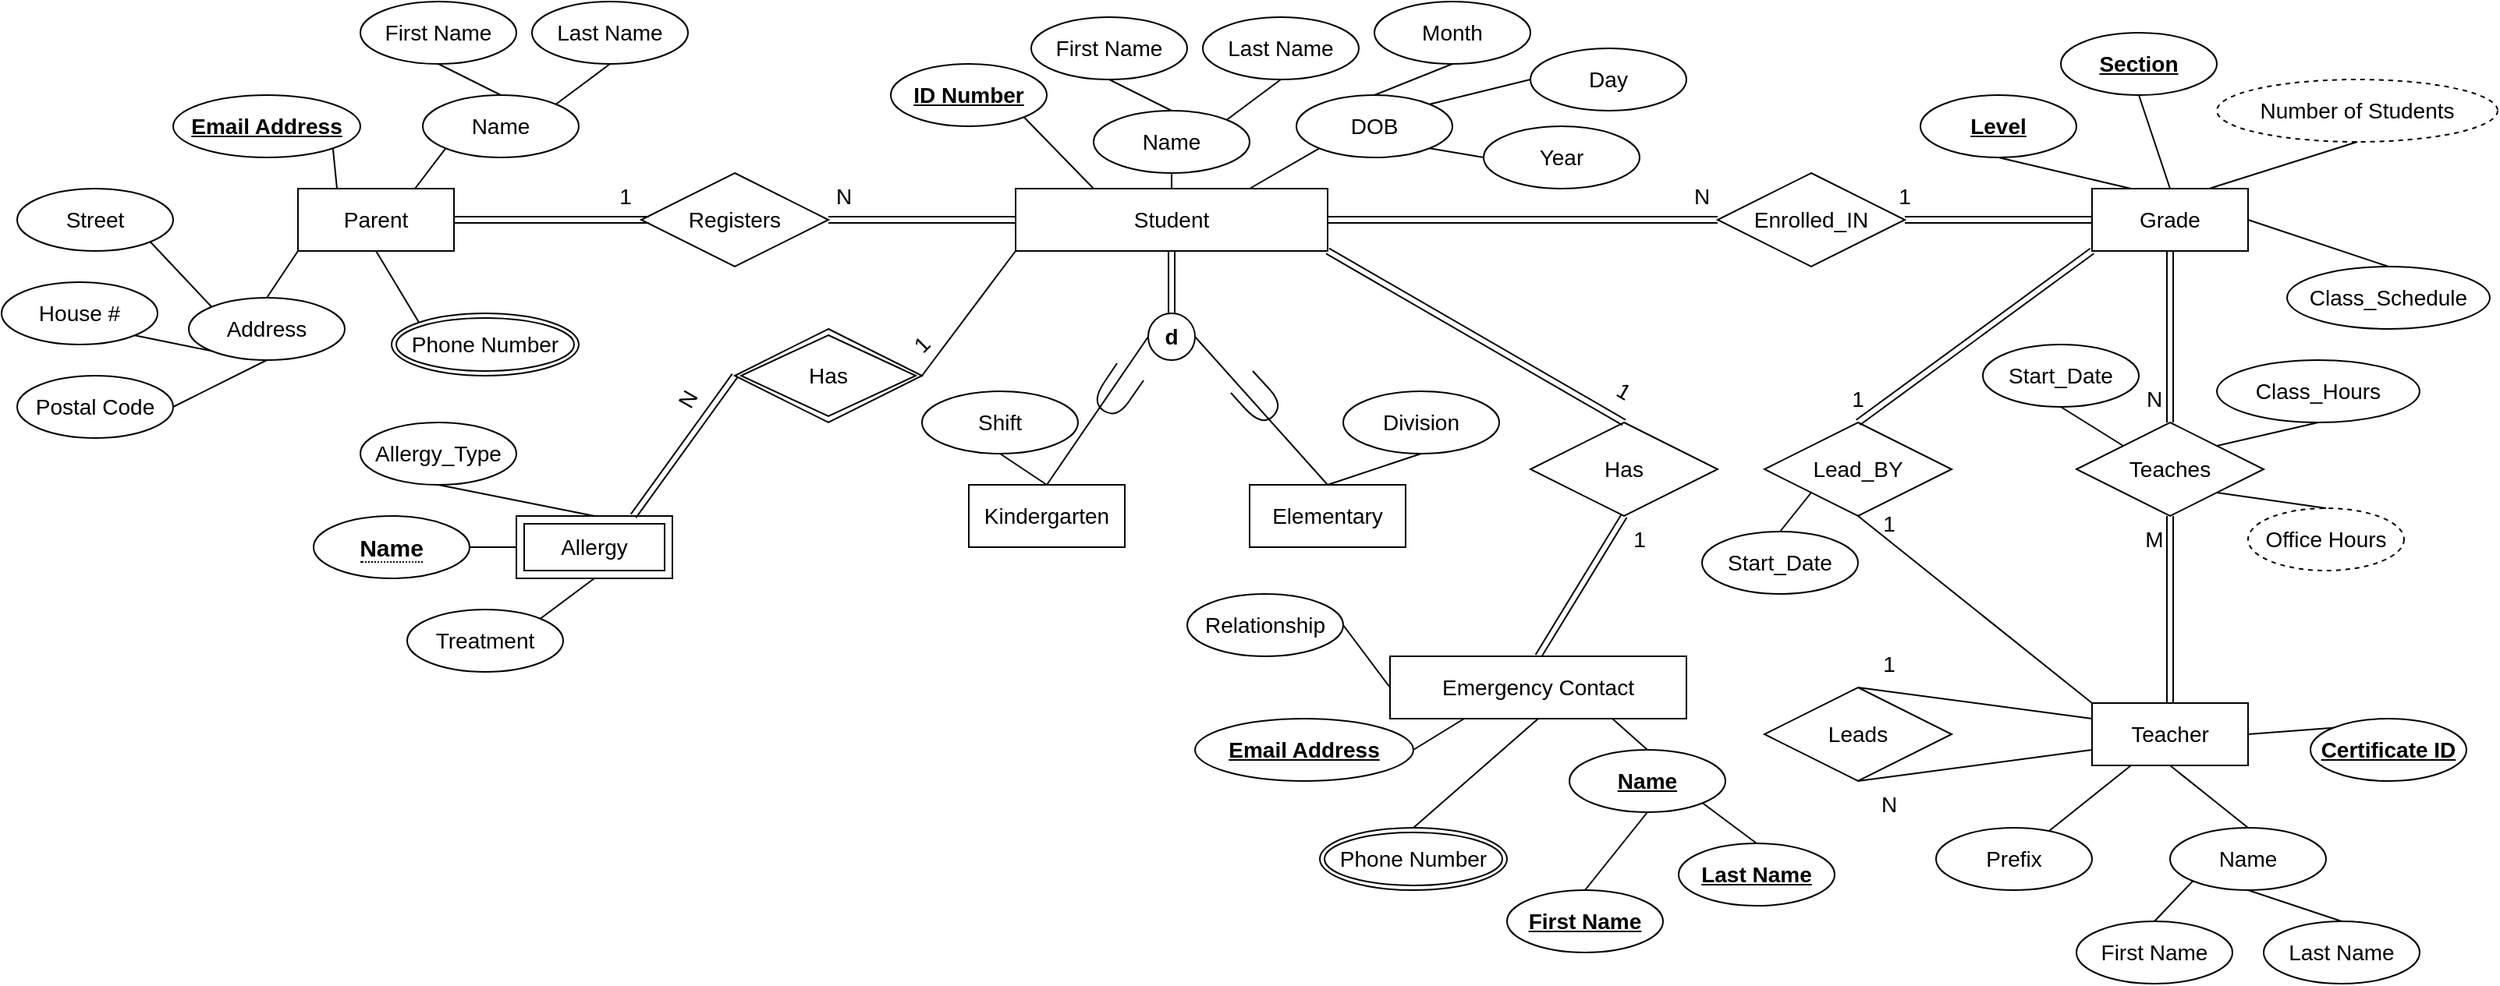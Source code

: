 <mxfile version="20.3.7" type="github">
  <diagram id="R2lEEEUBdFMjLlhIrx00" name="Entities">
    <mxGraphModel dx="2163" dy="798" grid="1" gridSize="10" guides="1" tooltips="1" connect="1" arrows="1" fold="1" page="1" pageScale="1" pageWidth="850" pageHeight="1100" math="0" shadow="0" extFonts="Permanent Marker^https://fonts.googleapis.com/css?family=Permanent+Marker">
      <root>
        <mxCell id="0" />
        <mxCell id="1" parent="0" />
        <mxCell id="j6ZGLxwOGD2uzRcKHzLd-1" value="&lt;font style=&quot;font-size: 14px;&quot;&gt;Student&lt;/font&gt;" style="whiteSpace=wrap;html=1;align=center;" vertex="1" parent="1">
          <mxGeometry x="210" y="190" width="200" height="40" as="geometry" />
        </mxCell>
        <mxCell id="j6ZGLxwOGD2uzRcKHzLd-2" value="&lt;u&gt;&lt;b&gt;ID Number&lt;/b&gt;&lt;/u&gt;" style="ellipse;whiteSpace=wrap;html=1;align=center;fontSize=14;" vertex="1" parent="1">
          <mxGeometry x="130" y="110" width="100" height="40" as="geometry" />
        </mxCell>
        <mxCell id="j6ZGLxwOGD2uzRcKHzLd-4" value="" style="endArrow=none;html=1;rounded=0;fontSize=14;entryX=1;entryY=1;entryDx=0;entryDy=0;exitX=0.25;exitY=0;exitDx=0;exitDy=0;" edge="1" parent="1" source="j6ZGLxwOGD2uzRcKHzLd-1" target="j6ZGLxwOGD2uzRcKHzLd-2">
          <mxGeometry relative="1" as="geometry">
            <mxPoint x="380" y="280" as="sourcePoint" />
            <mxPoint x="340" y="140" as="targetPoint" />
          </mxGeometry>
        </mxCell>
        <mxCell id="j6ZGLxwOGD2uzRcKHzLd-6" value="Name" style="ellipse;whiteSpace=wrap;html=1;align=center;fontSize=14;" vertex="1" parent="1">
          <mxGeometry x="260" y="140" width="100" height="40" as="geometry" />
        </mxCell>
        <mxCell id="j6ZGLxwOGD2uzRcKHzLd-7" value="" style="endArrow=none;html=1;rounded=0;fontSize=14;exitX=0.5;exitY=0;exitDx=0;exitDy=0;entryX=0.5;entryY=1;entryDx=0;entryDy=0;" edge="1" parent="1" source="j6ZGLxwOGD2uzRcKHzLd-1" target="j6ZGLxwOGD2uzRcKHzLd-6">
          <mxGeometry relative="1" as="geometry">
            <mxPoint x="380" y="280" as="sourcePoint" />
            <mxPoint x="540" y="280" as="targetPoint" />
          </mxGeometry>
        </mxCell>
        <mxCell id="j6ZGLxwOGD2uzRcKHzLd-8" value="Last Name" style="ellipse;whiteSpace=wrap;html=1;align=center;fontSize=14;" vertex="1" parent="1">
          <mxGeometry x="330" y="80" width="100" height="40" as="geometry" />
        </mxCell>
        <mxCell id="j6ZGLxwOGD2uzRcKHzLd-9" value="First Name" style="ellipse;whiteSpace=wrap;html=1;align=center;fontSize=14;" vertex="1" parent="1">
          <mxGeometry x="220" y="80" width="100" height="40" as="geometry" />
        </mxCell>
        <mxCell id="j6ZGLxwOGD2uzRcKHzLd-10" value="" style="endArrow=none;html=1;rounded=0;fontSize=14;exitX=0.5;exitY=1;exitDx=0;exitDy=0;entryX=0.5;entryY=0;entryDx=0;entryDy=0;" edge="1" parent="1" source="j6ZGLxwOGD2uzRcKHzLd-9" target="j6ZGLxwOGD2uzRcKHzLd-6">
          <mxGeometry relative="1" as="geometry">
            <mxPoint x="380" y="280" as="sourcePoint" />
            <mxPoint x="540" y="280" as="targetPoint" />
          </mxGeometry>
        </mxCell>
        <mxCell id="j6ZGLxwOGD2uzRcKHzLd-11" value="" style="endArrow=none;html=1;rounded=0;fontSize=14;exitX=1;exitY=0;exitDx=0;exitDy=0;entryX=0.5;entryY=1;entryDx=0;entryDy=0;" edge="1" parent="1" source="j6ZGLxwOGD2uzRcKHzLd-6" target="j6ZGLxwOGD2uzRcKHzLd-8">
          <mxGeometry width="50" height="50" relative="1" as="geometry">
            <mxPoint x="430" y="300" as="sourcePoint" />
            <mxPoint x="480" y="250" as="targetPoint" />
          </mxGeometry>
        </mxCell>
        <mxCell id="j6ZGLxwOGD2uzRcKHzLd-12" value="DOB" style="ellipse;whiteSpace=wrap;html=1;align=center;fontSize=14;" vertex="1" parent="1">
          <mxGeometry x="390" y="130" width="100" height="40" as="geometry" />
        </mxCell>
        <mxCell id="j6ZGLxwOGD2uzRcKHzLd-13" value="" style="endArrow=none;html=1;rounded=0;fontSize=14;entryX=0;entryY=1;entryDx=0;entryDy=0;exitX=0.75;exitY=0;exitDx=0;exitDy=0;" edge="1" parent="1" source="j6ZGLxwOGD2uzRcKHzLd-1" target="j6ZGLxwOGD2uzRcKHzLd-12">
          <mxGeometry width="50" height="50" relative="1" as="geometry">
            <mxPoint x="430" y="300" as="sourcePoint" />
            <mxPoint x="480" y="250" as="targetPoint" />
          </mxGeometry>
        </mxCell>
        <mxCell id="j6ZGLxwOGD2uzRcKHzLd-14" value="Day" style="ellipse;whiteSpace=wrap;html=1;align=center;fontSize=14;" vertex="1" parent="1">
          <mxGeometry x="540" y="100" width="100" height="40" as="geometry" />
        </mxCell>
        <mxCell id="j6ZGLxwOGD2uzRcKHzLd-15" value="Year" style="ellipse;whiteSpace=wrap;html=1;align=center;fontSize=14;" vertex="1" parent="1">
          <mxGeometry x="510" y="150" width="100" height="40" as="geometry" />
        </mxCell>
        <mxCell id="j6ZGLxwOGD2uzRcKHzLd-16" value="Month" style="ellipse;whiteSpace=wrap;html=1;align=center;fontSize=14;" vertex="1" parent="1">
          <mxGeometry x="440" y="70" width="100" height="40" as="geometry" />
        </mxCell>
        <mxCell id="j6ZGLxwOGD2uzRcKHzLd-17" value="" style="endArrow=none;html=1;rounded=0;fontSize=14;entryX=0.5;entryY=0;entryDx=0;entryDy=0;exitX=0.5;exitY=1;exitDx=0;exitDy=0;" edge="1" parent="1" source="j6ZGLxwOGD2uzRcKHzLd-16" target="j6ZGLxwOGD2uzRcKHzLd-12">
          <mxGeometry width="50" height="50" relative="1" as="geometry">
            <mxPoint x="430" y="300" as="sourcePoint" />
            <mxPoint x="480" y="250" as="targetPoint" />
          </mxGeometry>
        </mxCell>
        <mxCell id="j6ZGLxwOGD2uzRcKHzLd-18" value="" style="endArrow=none;html=1;rounded=0;fontSize=14;entryX=1;entryY=0;entryDx=0;entryDy=0;exitX=0;exitY=0.5;exitDx=0;exitDy=0;" edge="1" parent="1" source="j6ZGLxwOGD2uzRcKHzLd-14" target="j6ZGLxwOGD2uzRcKHzLd-12">
          <mxGeometry width="50" height="50" relative="1" as="geometry">
            <mxPoint x="430" y="300" as="sourcePoint" />
            <mxPoint x="480" y="250" as="targetPoint" />
          </mxGeometry>
        </mxCell>
        <mxCell id="j6ZGLxwOGD2uzRcKHzLd-19" value="" style="endArrow=none;html=1;rounded=0;fontSize=14;entryX=1;entryY=1;entryDx=0;entryDy=0;exitX=0;exitY=0.5;exitDx=0;exitDy=0;" edge="1" parent="1" source="j6ZGLxwOGD2uzRcKHzLd-15" target="j6ZGLxwOGD2uzRcKHzLd-12">
          <mxGeometry width="50" height="50" relative="1" as="geometry">
            <mxPoint x="430" y="300" as="sourcePoint" />
            <mxPoint x="480" y="250" as="targetPoint" />
          </mxGeometry>
        </mxCell>
        <mxCell id="j6ZGLxwOGD2uzRcKHzLd-20" value="&lt;span data-reactroot=&quot;&quot; class=&quot;notion-enable-hover&quot; data-token-index=&quot;0&quot; style=&quot;&quot;&gt;Kindergarten&lt;/span&gt;" style="whiteSpace=wrap;html=1;align=center;fontSize=14;" vertex="1" parent="1">
          <mxGeometry x="180" y="380" width="100" height="40" as="geometry" />
        </mxCell>
        <mxCell id="j6ZGLxwOGD2uzRcKHzLd-21" value="&lt;span data-reactroot=&quot;&quot; class=&quot;notion-enable-hover&quot; data-token-index=&quot;0&quot; style=&quot;&quot;&gt;Elementary&lt;/span&gt;" style="whiteSpace=wrap;html=1;align=center;fontSize=14;" vertex="1" parent="1">
          <mxGeometry x="360" y="380" width="100" height="40" as="geometry" />
        </mxCell>
        <mxCell id="j6ZGLxwOGD2uzRcKHzLd-22" value="&lt;b&gt;d&lt;/b&gt;" style="ellipse;whiteSpace=wrap;html=1;aspect=fixed;fontSize=14;" vertex="1" parent="1">
          <mxGeometry x="295" y="270" width="30" height="30" as="geometry" />
        </mxCell>
        <mxCell id="j6ZGLxwOGD2uzRcKHzLd-23" value="" style="shape=link;html=1;rounded=0;fontSize=14;entryX=0.5;entryY=1;entryDx=0;entryDy=0;exitX=0.5;exitY=0;exitDx=0;exitDy=0;" edge="1" parent="1" source="j6ZGLxwOGD2uzRcKHzLd-22" target="j6ZGLxwOGD2uzRcKHzLd-1">
          <mxGeometry width="100" relative="1" as="geometry">
            <mxPoint x="330" y="280" as="sourcePoint" />
            <mxPoint x="430" y="280" as="targetPoint" />
          </mxGeometry>
        </mxCell>
        <mxCell id="j6ZGLxwOGD2uzRcKHzLd-24" value="" style="endArrow=none;html=1;rounded=0;fontSize=14;entryX=0;entryY=0.5;entryDx=0;entryDy=0;exitX=0.5;exitY=0;exitDx=0;exitDy=0;" edge="1" parent="1" source="j6ZGLxwOGD2uzRcKHzLd-20" target="j6ZGLxwOGD2uzRcKHzLd-22">
          <mxGeometry width="50" height="50" relative="1" as="geometry">
            <mxPoint x="360" y="300" as="sourcePoint" />
            <mxPoint x="410" y="250" as="targetPoint" />
          </mxGeometry>
        </mxCell>
        <mxCell id="j6ZGLxwOGD2uzRcKHzLd-25" value="" style="endArrow=none;html=1;rounded=0;fontSize=14;entryX=1;entryY=0.5;entryDx=0;entryDy=0;exitX=0.5;exitY=0;exitDx=0;exitDy=0;" edge="1" parent="1" source="j6ZGLxwOGD2uzRcKHzLd-21" target="j6ZGLxwOGD2uzRcKHzLd-22">
          <mxGeometry width="50" height="50" relative="1" as="geometry">
            <mxPoint x="170" y="340" as="sourcePoint" />
            <mxPoint x="305" y="295" as="targetPoint" />
          </mxGeometry>
        </mxCell>
        <mxCell id="j6ZGLxwOGD2uzRcKHzLd-26" value="Shift" style="ellipse;whiteSpace=wrap;html=1;align=center;fontSize=14;" vertex="1" parent="1">
          <mxGeometry x="150" y="320" width="100" height="40" as="geometry" />
        </mxCell>
        <mxCell id="j6ZGLxwOGD2uzRcKHzLd-27" value="Division" style="ellipse;whiteSpace=wrap;html=1;align=center;fontSize=14;" vertex="1" parent="1">
          <mxGeometry x="420" y="320" width="100" height="40" as="geometry" />
        </mxCell>
        <mxCell id="j6ZGLxwOGD2uzRcKHzLd-28" value="" style="endArrow=none;html=1;rounded=0;fontSize=14;entryX=0.5;entryY=1;entryDx=0;entryDy=0;exitX=0.5;exitY=0;exitDx=0;exitDy=0;" edge="1" parent="1" source="j6ZGLxwOGD2uzRcKHzLd-20" target="j6ZGLxwOGD2uzRcKHzLd-26">
          <mxGeometry width="50" height="50" relative="1" as="geometry">
            <mxPoint x="430" y="350" as="sourcePoint" />
            <mxPoint x="480" y="300" as="targetPoint" />
          </mxGeometry>
        </mxCell>
        <mxCell id="j6ZGLxwOGD2uzRcKHzLd-29" value="" style="endArrow=none;html=1;rounded=0;fontSize=14;entryX=0.5;entryY=1;entryDx=0;entryDy=0;exitX=0.5;exitY=0;exitDx=0;exitDy=0;" edge="1" parent="1" source="j6ZGLxwOGD2uzRcKHzLd-21" target="j6ZGLxwOGD2uzRcKHzLd-27">
          <mxGeometry width="50" height="50" relative="1" as="geometry">
            <mxPoint x="310" y="350" as="sourcePoint" />
            <mxPoint x="360" y="300" as="targetPoint" />
          </mxGeometry>
        </mxCell>
        <mxCell id="j6ZGLxwOGD2uzRcKHzLd-33" value="&lt;meta charset=&quot;utf-8&quot;&gt;&lt;span style=&quot;color: rgb(0, 0, 0); font-family: Helvetica; font-size: 14px; font-style: normal; font-variant-ligatures: normal; font-variant-caps: normal; font-weight: 400; letter-spacing: normal; orphans: 2; text-align: center; text-indent: 0px; text-transform: none; widows: 2; word-spacing: 0px; -webkit-text-stroke-width: 0px; background-color: rgb(248, 249, 250); text-decoration-thickness: initial; text-decoration-style: initial; text-decoration-color: initial; float: none; display: inline !important;&quot;&gt;N&lt;/span&gt;" style="text;html=1;strokeColor=none;fillColor=none;align=center;verticalAlign=middle;whiteSpace=wrap;rounded=0;fontSize=14;" vertex="1" parent="1">
          <mxGeometry x="70" y="180" width="60" height="30" as="geometry" />
        </mxCell>
        <mxCell id="j6ZGLxwOGD2uzRcKHzLd-36" value="Registers" style="shape=rhombus;perimeter=rhombusPerimeter;whiteSpace=wrap;html=1;align=center;fontSize=14;" vertex="1" parent="1">
          <mxGeometry x="-30" y="180" width="120" height="60" as="geometry" />
        </mxCell>
        <mxCell id="j6ZGLxwOGD2uzRcKHzLd-37" value="Parent" style="whiteSpace=wrap;html=1;align=center;fontSize=14;" vertex="1" parent="1">
          <mxGeometry x="-250" y="190" width="100" height="40" as="geometry" />
        </mxCell>
        <mxCell id="j6ZGLxwOGD2uzRcKHzLd-39" value="1" style="text;html=1;strokeColor=none;fillColor=none;align=center;verticalAlign=middle;whiteSpace=wrap;rounded=0;fontSize=14;" vertex="1" parent="1">
          <mxGeometry x="-70" y="180" width="60" height="30" as="geometry" />
        </mxCell>
        <mxCell id="j6ZGLxwOGD2uzRcKHzLd-41" value="Name" style="ellipse;whiteSpace=wrap;html=1;align=center;fontSize=14;" vertex="1" parent="1">
          <mxGeometry x="-170" y="130" width="100" height="40" as="geometry" />
        </mxCell>
        <mxCell id="j6ZGLxwOGD2uzRcKHzLd-42" value="Last Name" style="ellipse;whiteSpace=wrap;html=1;align=center;fontSize=14;" vertex="1" parent="1">
          <mxGeometry x="-100" y="70" width="100" height="40" as="geometry" />
        </mxCell>
        <mxCell id="j6ZGLxwOGD2uzRcKHzLd-43" value="First Name" style="ellipse;whiteSpace=wrap;html=1;align=center;fontSize=14;" vertex="1" parent="1">
          <mxGeometry x="-210" y="70" width="100" height="40" as="geometry" />
        </mxCell>
        <mxCell id="j6ZGLxwOGD2uzRcKHzLd-44" value="" style="endArrow=none;html=1;rounded=0;fontSize=14;exitX=0.5;exitY=1;exitDx=0;exitDy=0;entryX=0.5;entryY=0;entryDx=0;entryDy=0;" edge="1" parent="1" source="j6ZGLxwOGD2uzRcKHzLd-43" target="j6ZGLxwOGD2uzRcKHzLd-41">
          <mxGeometry relative="1" as="geometry">
            <mxPoint x="-50" y="270" as="sourcePoint" />
            <mxPoint x="110" y="270" as="targetPoint" />
          </mxGeometry>
        </mxCell>
        <mxCell id="j6ZGLxwOGD2uzRcKHzLd-45" value="" style="endArrow=none;html=1;rounded=0;fontSize=14;exitX=1;exitY=0;exitDx=0;exitDy=0;entryX=0.5;entryY=1;entryDx=0;entryDy=0;" edge="1" parent="1" source="j6ZGLxwOGD2uzRcKHzLd-41" target="j6ZGLxwOGD2uzRcKHzLd-42">
          <mxGeometry width="50" height="50" relative="1" as="geometry">
            <mxPoint y="290" as="sourcePoint" />
            <mxPoint x="50" y="240" as="targetPoint" />
          </mxGeometry>
        </mxCell>
        <mxCell id="j6ZGLxwOGD2uzRcKHzLd-46" value="" style="endArrow=none;html=1;rounded=0;fontSize=14;entryX=0;entryY=1;entryDx=0;entryDy=0;exitX=0.75;exitY=0;exitDx=0;exitDy=0;" edge="1" parent="1" source="j6ZGLxwOGD2uzRcKHzLd-37" target="j6ZGLxwOGD2uzRcKHzLd-41">
          <mxGeometry relative="1" as="geometry">
            <mxPoint x="-210" y="200" as="sourcePoint" />
            <mxPoint x="-50" y="200" as="targetPoint" />
          </mxGeometry>
        </mxCell>
        <mxCell id="j6ZGLxwOGD2uzRcKHzLd-47" value="&lt;b&gt;Email Address&lt;/b&gt;" style="ellipse;whiteSpace=wrap;html=1;align=center;fontStyle=4;fontSize=14;" vertex="1" parent="1">
          <mxGeometry x="-330" y="130" width="120" height="40" as="geometry" />
        </mxCell>
        <mxCell id="j6ZGLxwOGD2uzRcKHzLd-48" value="" style="endArrow=none;html=1;rounded=0;fontSize=14;exitX=1;exitY=1;exitDx=0;exitDy=0;entryX=0.25;entryY=0;entryDx=0;entryDy=0;" edge="1" parent="1" source="j6ZGLxwOGD2uzRcKHzLd-47" target="j6ZGLxwOGD2uzRcKHzLd-37">
          <mxGeometry relative="1" as="geometry">
            <mxPoint x="-210" y="200" as="sourcePoint" />
            <mxPoint x="-50" y="200" as="targetPoint" />
          </mxGeometry>
        </mxCell>
        <mxCell id="j6ZGLxwOGD2uzRcKHzLd-54" value="Address" style="ellipse;whiteSpace=wrap;html=1;align=center;fontSize=14;" vertex="1" parent="1">
          <mxGeometry x="-320" y="260" width="100" height="40" as="geometry" />
        </mxCell>
        <mxCell id="j6ZGLxwOGD2uzRcKHzLd-56" value="" style="endArrow=none;html=1;rounded=0;fontSize=14;entryX=0;entryY=1;entryDx=0;entryDy=0;exitX=0.5;exitY=0;exitDx=0;exitDy=0;" edge="1" parent="1" source="j6ZGLxwOGD2uzRcKHzLd-54" target="j6ZGLxwOGD2uzRcKHzLd-37">
          <mxGeometry relative="1" as="geometry">
            <mxPoint x="-210" y="200" as="sourcePoint" />
            <mxPoint x="-50" y="200" as="targetPoint" />
          </mxGeometry>
        </mxCell>
        <mxCell id="j6ZGLxwOGD2uzRcKHzLd-58" value="Postal Code" style="ellipse;whiteSpace=wrap;html=1;align=center;fontSize=14;" vertex="1" parent="1">
          <mxGeometry x="-430" y="310" width="100" height="40" as="geometry" />
        </mxCell>
        <mxCell id="j6ZGLxwOGD2uzRcKHzLd-59" value="House #" style="ellipse;whiteSpace=wrap;html=1;align=center;fontSize=14;" vertex="1" parent="1">
          <mxGeometry x="-440" y="250" width="100" height="40" as="geometry" />
        </mxCell>
        <mxCell id="j6ZGLxwOGD2uzRcKHzLd-60" value="Street" style="ellipse;whiteSpace=wrap;html=1;align=center;fontSize=14;" vertex="1" parent="1">
          <mxGeometry x="-430" y="190" width="100" height="40" as="geometry" />
        </mxCell>
        <mxCell id="j6ZGLxwOGD2uzRcKHzLd-61" value="" style="endArrow=none;html=1;rounded=0;fontSize=14;exitX=1;exitY=1;exitDx=0;exitDy=0;entryX=0;entryY=0;entryDx=0;entryDy=0;" edge="1" parent="1" source="j6ZGLxwOGD2uzRcKHzLd-60" target="j6ZGLxwOGD2uzRcKHzLd-54">
          <mxGeometry relative="1" as="geometry">
            <mxPoint x="-210" y="200" as="sourcePoint" />
            <mxPoint x="-50" y="200" as="targetPoint" />
          </mxGeometry>
        </mxCell>
        <mxCell id="j6ZGLxwOGD2uzRcKHzLd-62" value="" style="endArrow=none;html=1;rounded=0;fontSize=14;exitX=1;exitY=1;exitDx=0;exitDy=0;entryX=0;entryY=1;entryDx=0;entryDy=0;" edge="1" parent="1" source="j6ZGLxwOGD2uzRcKHzLd-59" target="j6ZGLxwOGD2uzRcKHzLd-54">
          <mxGeometry relative="1" as="geometry">
            <mxPoint x="-210" y="200" as="sourcePoint" />
            <mxPoint x="-50" y="200" as="targetPoint" />
          </mxGeometry>
        </mxCell>
        <mxCell id="j6ZGLxwOGD2uzRcKHzLd-63" value="" style="endArrow=none;html=1;rounded=0;fontSize=14;exitX=0.5;exitY=1;exitDx=0;exitDy=0;entryX=1;entryY=0.5;entryDx=0;entryDy=0;" edge="1" parent="1" source="j6ZGLxwOGD2uzRcKHzLd-54" target="j6ZGLxwOGD2uzRcKHzLd-58">
          <mxGeometry relative="1" as="geometry">
            <mxPoint x="-210" y="200" as="sourcePoint" />
            <mxPoint x="-50" y="200" as="targetPoint" />
          </mxGeometry>
        </mxCell>
        <mxCell id="j6ZGLxwOGD2uzRcKHzLd-64" value="Phone Number" style="ellipse;shape=doubleEllipse;margin=3;whiteSpace=wrap;html=1;align=center;fontSize=14;" vertex="1" parent="1">
          <mxGeometry x="-190" y="270" width="120" height="40" as="geometry" />
        </mxCell>
        <mxCell id="j6ZGLxwOGD2uzRcKHzLd-65" value="" style="endArrow=none;html=1;rounded=0;fontSize=14;exitX=0.5;exitY=1;exitDx=0;exitDy=0;entryX=0;entryY=0;entryDx=0;entryDy=0;" edge="1" parent="1" source="j6ZGLxwOGD2uzRcKHzLd-37" target="j6ZGLxwOGD2uzRcKHzLd-64">
          <mxGeometry relative="1" as="geometry">
            <mxPoint x="-210" y="190" as="sourcePoint" />
            <mxPoint x="-50" y="190" as="targetPoint" />
          </mxGeometry>
        </mxCell>
        <mxCell id="j6ZGLxwOGD2uzRcKHzLd-66" value="Has" style="shape=rhombus;double=1;perimeter=rhombusPerimeter;whiteSpace=wrap;html=1;align=center;fontSize=14;" vertex="1" parent="1">
          <mxGeometry x="30" y="280" width="120" height="60" as="geometry" />
        </mxCell>
        <mxCell id="j6ZGLxwOGD2uzRcKHzLd-67" value="" style="endArrow=none;html=1;rounded=0;fontSize=14;entryX=0;entryY=1;entryDx=0;entryDy=0;exitX=1;exitY=0.5;exitDx=0;exitDy=0;" edge="1" parent="1" source="j6ZGLxwOGD2uzRcKHzLd-66" target="j6ZGLxwOGD2uzRcKHzLd-1">
          <mxGeometry relative="1" as="geometry">
            <mxPoint x="-50" y="260" as="sourcePoint" />
            <mxPoint x="110" y="260" as="targetPoint" />
          </mxGeometry>
        </mxCell>
        <mxCell id="j6ZGLxwOGD2uzRcKHzLd-68" value="1" style="text;html=1;strokeColor=none;fillColor=none;align=center;verticalAlign=middle;whiteSpace=wrap;rounded=0;fontSize=14;rotation=-45;" vertex="1" parent="1">
          <mxGeometry x="120" y="275" width="60" height="30" as="geometry" />
        </mxCell>
        <mxCell id="j6ZGLxwOGD2uzRcKHzLd-69" value="Allergy" style="shape=ext;margin=3;double=1;whiteSpace=wrap;html=1;align=center;fontSize=14;" vertex="1" parent="1">
          <mxGeometry x="-110" y="400" width="100" height="40" as="geometry" />
        </mxCell>
        <mxCell id="j6ZGLxwOGD2uzRcKHzLd-71" value="N" style="text;html=1;strokeColor=none;fillColor=none;align=center;verticalAlign=middle;whiteSpace=wrap;rounded=0;fontSize=14;rotation=-60;" vertex="1" parent="1">
          <mxGeometry x="-30" y="310" width="60" height="30" as="geometry" />
        </mxCell>
        <mxCell id="j6ZGLxwOGD2uzRcKHzLd-74" value="Treatment" style="ellipse;whiteSpace=wrap;html=1;align=center;fontSize=14;" vertex="1" parent="1">
          <mxGeometry x="-180" y="460" width="100" height="40" as="geometry" />
        </mxCell>
        <mxCell id="j6ZGLxwOGD2uzRcKHzLd-75" value="" style="endArrow=none;html=1;rounded=0;fontSize=14;entryX=0.5;entryY=0;entryDx=0;entryDy=0;exitX=0.5;exitY=1;exitDx=0;exitDy=0;" edge="1" parent="1" source="j6ZGLxwOGD2uzRcKHzLd-202" target="j6ZGLxwOGD2uzRcKHzLd-69">
          <mxGeometry relative="1" as="geometry">
            <mxPoint x="-130" y="380" as="sourcePoint" />
            <mxPoint x="-50" y="390" as="targetPoint" />
          </mxGeometry>
        </mxCell>
        <mxCell id="j6ZGLxwOGD2uzRcKHzLd-76" value="" style="endArrow=none;html=1;rounded=0;fontSize=14;entryX=0;entryY=0.5;entryDx=0;entryDy=0;exitX=1;exitY=0.5;exitDx=0;exitDy=0;" edge="1" parent="1" source="j6ZGLxwOGD2uzRcKHzLd-78" target="j6ZGLxwOGD2uzRcKHzLd-69">
          <mxGeometry relative="1" as="geometry">
            <mxPoint x="-130" y="420" as="sourcePoint" />
            <mxPoint x="-50" y="390" as="targetPoint" />
          </mxGeometry>
        </mxCell>
        <mxCell id="j6ZGLxwOGD2uzRcKHzLd-77" value="" style="endArrow=none;html=1;rounded=0;fontSize=14;entryX=0.5;entryY=1;entryDx=0;entryDy=0;exitX=1;exitY=0;exitDx=0;exitDy=0;" edge="1" parent="1" source="j6ZGLxwOGD2uzRcKHzLd-74" target="j6ZGLxwOGD2uzRcKHzLd-69">
          <mxGeometry relative="1" as="geometry">
            <mxPoint x="-210" y="390" as="sourcePoint" />
            <mxPoint x="-50" y="390" as="targetPoint" />
          </mxGeometry>
        </mxCell>
        <mxCell id="j6ZGLxwOGD2uzRcKHzLd-78" value="&lt;span style=&quot;border-bottom: 1px dotted&quot;&gt;&lt;b&gt;&lt;font style=&quot;font-size: 15px;&quot;&gt;Name&lt;/font&gt;&lt;/b&gt;&lt;/span&gt;" style="ellipse;whiteSpace=wrap;html=1;align=center;fontSize=14;" vertex="1" parent="1">
          <mxGeometry x="-240" y="400" width="100" height="40" as="geometry" />
        </mxCell>
        <mxCell id="j6ZGLxwOGD2uzRcKHzLd-80" value="Has" style="shape=rhombus;perimeter=rhombusPerimeter;whiteSpace=wrap;html=1;align=center;fontSize=14;" vertex="1" parent="1">
          <mxGeometry x="540" y="340" width="120" height="60" as="geometry" />
        </mxCell>
        <mxCell id="j6ZGLxwOGD2uzRcKHzLd-81" value="" style="shape=link;html=1;rounded=0;fontSize=14;entryX=0.5;entryY=1;entryDx=0;entryDy=0;exitX=0.5;exitY=0;exitDx=0;exitDy=0;" edge="1" parent="1" source="j6ZGLxwOGD2uzRcKHzLd-84" target="j6ZGLxwOGD2uzRcKHzLd-80">
          <mxGeometry width="100" relative="1" as="geometry">
            <mxPoint x="600" y="480" as="sourcePoint" />
            <mxPoint x="510" y="300" as="targetPoint" />
          </mxGeometry>
        </mxCell>
        <mxCell id="j6ZGLxwOGD2uzRcKHzLd-82" value="1" style="text;html=1;strokeColor=none;fillColor=none;align=center;verticalAlign=middle;whiteSpace=wrap;rounded=0;fontSize=14;rotation=30;" vertex="1" parent="1">
          <mxGeometry x="570" y="305" width="60" height="30" as="geometry" />
        </mxCell>
        <mxCell id="j6ZGLxwOGD2uzRcKHzLd-83" value="&lt;span style=&quot;color: rgb(0, 0, 0); font-family: Helvetica; font-size: 14px; font-style: normal; font-variant-ligatures: normal; font-variant-caps: normal; font-weight: 400; letter-spacing: normal; orphans: 2; text-align: center; text-indent: 0px; text-transform: none; widows: 2; word-spacing: 0px; -webkit-text-stroke-width: 0px; background-color: rgb(248, 249, 250); text-decoration-thickness: initial; text-decoration-style: initial; text-decoration-color: initial; float: none; display: inline !important;&quot;&gt;1&lt;/span&gt;" style="text;html=1;strokeColor=none;fillColor=none;align=center;verticalAlign=middle;whiteSpace=wrap;rounded=0;fontSize=14;" vertex="1" parent="1">
          <mxGeometry x="580" y="400" width="60" height="30" as="geometry" />
        </mxCell>
        <mxCell id="j6ZGLxwOGD2uzRcKHzLd-84" value="Emergency Contact" style="whiteSpace=wrap;html=1;align=center;fontSize=14;" vertex="1" parent="1">
          <mxGeometry x="450" y="490" width="190" height="40" as="geometry" />
        </mxCell>
        <mxCell id="j6ZGLxwOGD2uzRcKHzLd-85" value="&lt;b&gt;Email Address&lt;/b&gt;" style="ellipse;whiteSpace=wrap;html=1;align=center;fontStyle=4;fontSize=14;" vertex="1" parent="1">
          <mxGeometry x="325" y="530" width="140" height="40" as="geometry" />
        </mxCell>
        <mxCell id="j6ZGLxwOGD2uzRcKHzLd-87" value="Relationship" style="ellipse;whiteSpace=wrap;html=1;align=center;fontSize=14;" vertex="1" parent="1">
          <mxGeometry x="320" y="450" width="100" height="40" as="geometry" />
        </mxCell>
        <mxCell id="j6ZGLxwOGD2uzRcKHzLd-88" value="&lt;u&gt;&lt;b&gt;Name&lt;/b&gt;&lt;/u&gt;" style="ellipse;whiteSpace=wrap;html=1;align=center;fontSize=14;" vertex="1" parent="1">
          <mxGeometry x="565" y="550" width="100" height="40" as="geometry" />
        </mxCell>
        <mxCell id="j6ZGLxwOGD2uzRcKHzLd-89" value="&lt;u&gt;&lt;b&gt;Last Name&lt;/b&gt;&lt;/u&gt;" style="ellipse;whiteSpace=wrap;html=1;align=center;fontSize=14;" vertex="1" parent="1">
          <mxGeometry x="635" y="610" width="100" height="40" as="geometry" />
        </mxCell>
        <mxCell id="j6ZGLxwOGD2uzRcKHzLd-90" value="&lt;u&gt;&lt;b&gt;First Name&lt;/b&gt;&lt;/u&gt;" style="ellipse;whiteSpace=wrap;html=1;align=center;fontSize=14;" vertex="1" parent="1">
          <mxGeometry x="525" y="640" width="100" height="40" as="geometry" />
        </mxCell>
        <mxCell id="j6ZGLxwOGD2uzRcKHzLd-91" value="" style="endArrow=none;html=1;rounded=0;fontSize=14;exitX=1;exitY=0.5;exitDx=0;exitDy=0;entryX=0;entryY=0.5;entryDx=0;entryDy=0;" edge="1" parent="1" source="j6ZGLxwOGD2uzRcKHzLd-87" target="j6ZGLxwOGD2uzRcKHzLd-84">
          <mxGeometry relative="1" as="geometry">
            <mxPoint x="465" y="460" as="sourcePoint" />
            <mxPoint x="625" y="460" as="targetPoint" />
          </mxGeometry>
        </mxCell>
        <mxCell id="j6ZGLxwOGD2uzRcKHzLd-92" value="" style="endArrow=none;html=1;rounded=0;fontSize=14;exitX=1;exitY=0.5;exitDx=0;exitDy=0;entryX=0.25;entryY=1;entryDx=0;entryDy=0;" edge="1" parent="1" source="j6ZGLxwOGD2uzRcKHzLd-85" target="j6ZGLxwOGD2uzRcKHzLd-84">
          <mxGeometry relative="1" as="geometry">
            <mxPoint x="465" y="460" as="sourcePoint" />
            <mxPoint x="625" y="460" as="targetPoint" />
          </mxGeometry>
        </mxCell>
        <mxCell id="j6ZGLxwOGD2uzRcKHzLd-93" value="" style="endArrow=none;html=1;rounded=0;fontSize=14;entryX=0.5;entryY=1;entryDx=0;entryDy=0;exitX=0.5;exitY=0;exitDx=0;exitDy=0;" edge="1" parent="1" source="j6ZGLxwOGD2uzRcKHzLd-203" target="j6ZGLxwOGD2uzRcKHzLd-84">
          <mxGeometry relative="1" as="geometry">
            <mxPoint x="480" y="590" as="sourcePoint" />
            <mxPoint x="625" y="460" as="targetPoint" />
          </mxGeometry>
        </mxCell>
        <mxCell id="j6ZGLxwOGD2uzRcKHzLd-94" value="" style="endArrow=none;html=1;rounded=0;fontSize=14;exitX=0.75;exitY=1;exitDx=0;exitDy=0;entryX=0.5;entryY=0;entryDx=0;entryDy=0;" edge="1" parent="1" source="j6ZGLxwOGD2uzRcKHzLd-84" target="j6ZGLxwOGD2uzRcKHzLd-88">
          <mxGeometry relative="1" as="geometry">
            <mxPoint x="465" y="460" as="sourcePoint" />
            <mxPoint x="625" y="460" as="targetPoint" />
          </mxGeometry>
        </mxCell>
        <mxCell id="j6ZGLxwOGD2uzRcKHzLd-96" value="" style="endArrow=none;html=1;rounded=0;fontSize=14;entryX=0.5;entryY=1;entryDx=0;entryDy=0;exitX=0.5;exitY=0;exitDx=0;exitDy=0;" edge="1" parent="1" source="j6ZGLxwOGD2uzRcKHzLd-90" target="j6ZGLxwOGD2uzRcKHzLd-88">
          <mxGeometry relative="1" as="geometry">
            <mxPoint x="465" y="460" as="sourcePoint" />
            <mxPoint x="625" y="460" as="targetPoint" />
          </mxGeometry>
        </mxCell>
        <mxCell id="j6ZGLxwOGD2uzRcKHzLd-97" value="" style="endArrow=none;html=1;rounded=0;fontSize=14;entryX=0.5;entryY=0;entryDx=0;entryDy=0;exitX=1;exitY=1;exitDx=0;exitDy=0;" edge="1" parent="1" source="j6ZGLxwOGD2uzRcKHzLd-88" target="j6ZGLxwOGD2uzRcKHzLd-89">
          <mxGeometry relative="1" as="geometry">
            <mxPoint x="465" y="460" as="sourcePoint" />
            <mxPoint x="625" y="460" as="targetPoint" />
          </mxGeometry>
        </mxCell>
        <mxCell id="j6ZGLxwOGD2uzRcKHzLd-101" value="Enrolled_IN" style="shape=rhombus;perimeter=rhombusPerimeter;whiteSpace=wrap;html=1;align=center;fontSize=14;" vertex="1" parent="1">
          <mxGeometry x="660" y="180" width="120" height="60" as="geometry" />
        </mxCell>
        <mxCell id="j6ZGLxwOGD2uzRcKHzLd-102" value="Grade" style="whiteSpace=wrap;html=1;align=center;fontSize=14;" vertex="1" parent="1">
          <mxGeometry x="900" y="190" width="100" height="40" as="geometry" />
        </mxCell>
        <mxCell id="j6ZGLxwOGD2uzRcKHzLd-104" value="" style="shape=link;html=1;rounded=0;fontSize=14;exitX=1;exitY=0.5;exitDx=0;exitDy=0;" edge="1" parent="1" source="j6ZGLxwOGD2uzRcKHzLd-1" target="j6ZGLxwOGD2uzRcKHzLd-101">
          <mxGeometry width="100" relative="1" as="geometry">
            <mxPoint x="740" y="280" as="sourcePoint" />
            <mxPoint x="840" y="280" as="targetPoint" />
          </mxGeometry>
        </mxCell>
        <mxCell id="j6ZGLxwOGD2uzRcKHzLd-105" value="" style="shape=link;html=1;rounded=0;fontSize=14;exitX=1;exitY=0.5;exitDx=0;exitDy=0;entryX=0;entryY=0.5;entryDx=0;entryDy=0;" edge="1" parent="1" source="j6ZGLxwOGD2uzRcKHzLd-101" target="j6ZGLxwOGD2uzRcKHzLd-102">
          <mxGeometry width="100" relative="1" as="geometry">
            <mxPoint x="740" y="280" as="sourcePoint" />
            <mxPoint x="840" y="280" as="targetPoint" />
          </mxGeometry>
        </mxCell>
        <mxCell id="j6ZGLxwOGD2uzRcKHzLd-106" value="N" style="text;html=1;strokeColor=none;fillColor=none;align=center;verticalAlign=middle;whiteSpace=wrap;rounded=0;fontSize=14;" vertex="1" parent="1">
          <mxGeometry x="620" y="180" width="60" height="30" as="geometry" />
        </mxCell>
        <mxCell id="j6ZGLxwOGD2uzRcKHzLd-107" value="1" style="text;html=1;strokeColor=none;fillColor=none;align=center;verticalAlign=middle;whiteSpace=wrap;rounded=0;fontSize=14;" vertex="1" parent="1">
          <mxGeometry x="750" y="180" width="60" height="30" as="geometry" />
        </mxCell>
        <mxCell id="j6ZGLxwOGD2uzRcKHzLd-109" value="" style="shape=link;html=1;rounded=0;fontSize=14;entryX=0.5;entryY=0;entryDx=0;entryDy=0;exitX=1;exitY=1;exitDx=0;exitDy=0;" edge="1" parent="1" source="j6ZGLxwOGD2uzRcKHzLd-1" target="j6ZGLxwOGD2uzRcKHzLd-80">
          <mxGeometry width="100" relative="1" as="geometry">
            <mxPoint x="340" y="280" as="sourcePoint" />
            <mxPoint x="440" y="280" as="targetPoint" />
          </mxGeometry>
        </mxCell>
        <mxCell id="j6ZGLxwOGD2uzRcKHzLd-110" value="Teaches" style="shape=rhombus;perimeter=rhombusPerimeter;whiteSpace=wrap;html=1;align=center;fontSize=14;" vertex="1" parent="1">
          <mxGeometry x="890" y="340" width="120" height="60" as="geometry" />
        </mxCell>
        <mxCell id="j6ZGLxwOGD2uzRcKHzLd-111" value="" style="shape=link;html=1;rounded=0;fontSize=14;entryX=0.5;entryY=1;entryDx=0;entryDy=0;exitX=0.5;exitY=0;exitDx=0;exitDy=0;" edge="1" parent="1" source="j6ZGLxwOGD2uzRcKHzLd-110" target="j6ZGLxwOGD2uzRcKHzLd-102">
          <mxGeometry width="100" relative="1" as="geometry">
            <mxPoint x="740" y="350" as="sourcePoint" />
            <mxPoint x="840" y="350" as="targetPoint" />
          </mxGeometry>
        </mxCell>
        <mxCell id="j6ZGLxwOGD2uzRcKHzLd-112" value="Teacher" style="whiteSpace=wrap;html=1;align=center;fontSize=14;" vertex="1" parent="1">
          <mxGeometry x="900" y="520" width="100" height="40" as="geometry" />
        </mxCell>
        <mxCell id="j6ZGLxwOGD2uzRcKHzLd-113" value="" style="shape=link;html=1;rounded=0;fontSize=14;exitX=0.5;exitY=1;exitDx=0;exitDy=0;entryX=0.5;entryY=0;entryDx=0;entryDy=0;" edge="1" parent="1" source="j6ZGLxwOGD2uzRcKHzLd-110" target="j6ZGLxwOGD2uzRcKHzLd-112">
          <mxGeometry width="100" relative="1" as="geometry">
            <mxPoint x="920" y="420" as="sourcePoint" />
            <mxPoint x="1020" y="420" as="targetPoint" />
          </mxGeometry>
        </mxCell>
        <mxCell id="j6ZGLxwOGD2uzRcKHzLd-114" value="Class_Hours" style="ellipse;whiteSpace=wrap;html=1;align=center;fontSize=14;" vertex="1" parent="1">
          <mxGeometry x="980" y="300" width="130" height="40" as="geometry" />
        </mxCell>
        <mxCell id="j6ZGLxwOGD2uzRcKHzLd-115" value="Start_Date" style="ellipse;whiteSpace=wrap;html=1;align=center;fontSize=14;" vertex="1" parent="1">
          <mxGeometry x="830" y="290" width="100" height="40" as="geometry" />
        </mxCell>
        <mxCell id="j6ZGLxwOGD2uzRcKHzLd-116" value="" style="endArrow=none;html=1;rounded=0;fontSize=14;exitX=0.5;exitY=1;exitDx=0;exitDy=0;entryX=0;entryY=0;entryDx=0;entryDy=0;" edge="1" parent="1" source="j6ZGLxwOGD2uzRcKHzLd-115" target="j6ZGLxwOGD2uzRcKHzLd-110">
          <mxGeometry relative="1" as="geometry">
            <mxPoint x="850" y="380" as="sourcePoint" />
            <mxPoint x="1010" y="380" as="targetPoint" />
          </mxGeometry>
        </mxCell>
        <mxCell id="j6ZGLxwOGD2uzRcKHzLd-117" value="" style="endArrow=none;html=1;rounded=0;fontSize=14;entryX=0.5;entryY=1;entryDx=0;entryDy=0;exitX=1;exitY=0;exitDx=0;exitDy=0;" edge="1" parent="1" source="j6ZGLxwOGD2uzRcKHzLd-110" target="j6ZGLxwOGD2uzRcKHzLd-114">
          <mxGeometry relative="1" as="geometry">
            <mxPoint x="850" y="380" as="sourcePoint" />
            <mxPoint x="1010" y="380" as="targetPoint" />
          </mxGeometry>
        </mxCell>
        <mxCell id="j6ZGLxwOGD2uzRcKHzLd-118" value="N" style="text;html=1;strokeColor=none;fillColor=none;align=center;verticalAlign=middle;whiteSpace=wrap;rounded=0;fontSize=14;" vertex="1" parent="1">
          <mxGeometry x="910" y="310" width="60" height="30" as="geometry" />
        </mxCell>
        <mxCell id="j6ZGLxwOGD2uzRcKHzLd-119" value="M" style="text;html=1;strokeColor=none;fillColor=none;align=center;verticalAlign=middle;whiteSpace=wrap;rounded=0;fontSize=14;" vertex="1" parent="1">
          <mxGeometry x="910" y="400" width="60" height="30" as="geometry" />
        </mxCell>
        <mxCell id="j6ZGLxwOGD2uzRcKHzLd-136" value="" style="group;strokeWidth=7;rotation=-235;" vertex="1" connectable="0" parent="1">
          <mxGeometry x="260" y="310" width="30" height="20" as="geometry" />
        </mxCell>
        <mxCell id="j6ZGLxwOGD2uzRcKHzLd-133" value="" style="endArrow=none;html=1;rounded=0;fontSize=14;" edge="1" parent="j6ZGLxwOGD2uzRcKHzLd-136">
          <mxGeometry width="50" height="50" relative="1" as="geometry">
            <mxPoint x="32" y="3" as="sourcePoint" />
            <mxPoint x="23" y="16" as="targetPoint" />
          </mxGeometry>
        </mxCell>
        <mxCell id="j6ZGLxwOGD2uzRcKHzLd-134" value="" style="endArrow=none;html=1;rounded=0;fontSize=14;" edge="1" parent="j6ZGLxwOGD2uzRcKHzLd-136">
          <mxGeometry width="50" height="50" relative="1" as="geometry">
            <mxPoint x="15" y="-8" as="sourcePoint" />
            <mxPoint x="7" y="4" as="targetPoint" />
          </mxGeometry>
        </mxCell>
        <mxCell id="j6ZGLxwOGD2uzRcKHzLd-135" value="" style="curved=1;endArrow=none;html=1;rounded=0;fontSize=14;endFill=0;" edge="1" parent="j6ZGLxwOGD2uzRcKHzLd-136">
          <mxGeometry width="50" height="50" relative="1" as="geometry">
            <mxPoint x="7" y="4" as="sourcePoint" />
            <mxPoint x="23" y="16" as="targetPoint" />
            <Array as="points">
              <mxPoint x="-2" y="17" />
              <mxPoint x="15" y="28" />
            </Array>
          </mxGeometry>
        </mxCell>
        <mxCell id="j6ZGLxwOGD2uzRcKHzLd-141" value="" style="group;strokeWidth=7;rotation=49;" vertex="1" connectable="0" parent="1">
          <mxGeometry x="350" y="315" width="30" height="20" as="geometry" />
        </mxCell>
        <mxCell id="j6ZGLxwOGD2uzRcKHzLd-142" value="" style="endArrow=none;html=1;rounded=0;fontSize=14;" edge="1" parent="j6ZGLxwOGD2uzRcKHzLd-141">
          <mxGeometry width="50" height="50" relative="1" as="geometry">
            <mxPoint x="12" y="-8" as="sourcePoint" />
            <mxPoint x="23" y="4" as="targetPoint" />
          </mxGeometry>
        </mxCell>
        <mxCell id="j6ZGLxwOGD2uzRcKHzLd-143" value="" style="endArrow=none;html=1;rounded=0;fontSize=14;" edge="1" parent="j6ZGLxwOGD2uzRcKHzLd-141">
          <mxGeometry width="50" height="50" relative="1" as="geometry">
            <mxPoint x="-2" y="6" as="sourcePoint" />
            <mxPoint x="7" y="16" as="targetPoint" />
          </mxGeometry>
        </mxCell>
        <mxCell id="j6ZGLxwOGD2uzRcKHzLd-144" value="" style="curved=1;endArrow=none;html=1;rounded=0;fontSize=14;endFill=0;" edge="1" parent="j6ZGLxwOGD2uzRcKHzLd-141">
          <mxGeometry width="50" height="50" relative="1" as="geometry">
            <mxPoint x="7" y="16" as="sourcePoint" />
            <mxPoint x="23" y="4" as="targetPoint" />
            <Array as="points">
              <mxPoint x="18" y="28" />
              <mxPoint x="32" y="14" />
            </Array>
          </mxGeometry>
        </mxCell>
        <mxCell id="j6ZGLxwOGD2uzRcKHzLd-162" value="Last Name" style="ellipse;whiteSpace=wrap;html=1;align=center;strokeWidth=1;fontSize=14;" vertex="1" parent="1">
          <mxGeometry x="1010" y="660" width="100" height="40" as="geometry" />
        </mxCell>
        <mxCell id="j6ZGLxwOGD2uzRcKHzLd-163" value="First Name" style="ellipse;whiteSpace=wrap;html=1;align=center;strokeWidth=1;fontSize=14;" vertex="1" parent="1">
          <mxGeometry x="890" y="660" width="100" height="40" as="geometry" />
        </mxCell>
        <mxCell id="j6ZGLxwOGD2uzRcKHzLd-164" value="Name" style="ellipse;whiteSpace=wrap;html=1;align=center;strokeWidth=1;fontSize=14;" vertex="1" parent="1">
          <mxGeometry x="950" y="600" width="100" height="40" as="geometry" />
        </mxCell>
        <mxCell id="j6ZGLxwOGD2uzRcKHzLd-165" value="&lt;u&gt;&lt;b&gt;Certificate ID&lt;/b&gt;&lt;/u&gt;" style="ellipse;whiteSpace=wrap;html=1;align=center;strokeWidth=1;fontSize=14;" vertex="1" parent="1">
          <mxGeometry x="1040" y="530" width="100" height="40" as="geometry" />
        </mxCell>
        <mxCell id="j6ZGLxwOGD2uzRcKHzLd-166" value="Prefix" style="ellipse;whiteSpace=wrap;html=1;align=center;strokeWidth=1;fontSize=14;" vertex="1" parent="1">
          <mxGeometry x="800" y="600" width="100" height="40" as="geometry" />
        </mxCell>
        <mxCell id="j6ZGLxwOGD2uzRcKHzLd-167" value="" style="endArrow=none;html=1;rounded=0;fontSize=14;exitX=0;exitY=0;exitDx=0;exitDy=0;entryX=1;entryY=0.5;entryDx=0;entryDy=0;" edge="1" parent="1" source="j6ZGLxwOGD2uzRcKHzLd-165" target="j6ZGLxwOGD2uzRcKHzLd-112">
          <mxGeometry relative="1" as="geometry">
            <mxPoint x="880" y="530" as="sourcePoint" />
            <mxPoint x="1040" y="530" as="targetPoint" />
          </mxGeometry>
        </mxCell>
        <mxCell id="j6ZGLxwOGD2uzRcKHzLd-168" value="" style="endArrow=none;html=1;rounded=0;fontSize=14;entryX=0.25;entryY=1;entryDx=0;entryDy=0;" edge="1" parent="1" source="j6ZGLxwOGD2uzRcKHzLd-166" target="j6ZGLxwOGD2uzRcKHzLd-112">
          <mxGeometry relative="1" as="geometry">
            <mxPoint x="880" y="530" as="sourcePoint" />
            <mxPoint x="1040" y="530" as="targetPoint" />
          </mxGeometry>
        </mxCell>
        <mxCell id="j6ZGLxwOGD2uzRcKHzLd-169" value="" style="endArrow=none;html=1;rounded=0;fontSize=14;entryX=0.5;entryY=1;entryDx=0;entryDy=0;exitX=0.5;exitY=0;exitDx=0;exitDy=0;" edge="1" parent="1" source="j6ZGLxwOGD2uzRcKHzLd-164" target="j6ZGLxwOGD2uzRcKHzLd-112">
          <mxGeometry relative="1" as="geometry">
            <mxPoint x="880" y="530" as="sourcePoint" />
            <mxPoint x="1040" y="530" as="targetPoint" />
          </mxGeometry>
        </mxCell>
        <mxCell id="j6ZGLxwOGD2uzRcKHzLd-170" value="" style="endArrow=none;html=1;rounded=0;fontSize=14;exitX=0.5;exitY=0;exitDx=0;exitDy=0;entryX=0;entryY=1;entryDx=0;entryDy=0;" edge="1" parent="1" source="j6ZGLxwOGD2uzRcKHzLd-163" target="j6ZGLxwOGD2uzRcKHzLd-164">
          <mxGeometry relative="1" as="geometry">
            <mxPoint x="880" y="530" as="sourcePoint" />
            <mxPoint x="1040" y="530" as="targetPoint" />
          </mxGeometry>
        </mxCell>
        <mxCell id="j6ZGLxwOGD2uzRcKHzLd-171" value="" style="endArrow=none;html=1;rounded=0;fontSize=14;entryX=0.5;entryY=0;entryDx=0;entryDy=0;exitX=0.5;exitY=1;exitDx=0;exitDy=0;" edge="1" parent="1" source="j6ZGLxwOGD2uzRcKHzLd-164" target="j6ZGLxwOGD2uzRcKHzLd-162">
          <mxGeometry relative="1" as="geometry">
            <mxPoint x="880" y="530" as="sourcePoint" />
            <mxPoint x="1040" y="530" as="targetPoint" />
          </mxGeometry>
        </mxCell>
        <mxCell id="j6ZGLxwOGD2uzRcKHzLd-172" value="Number of Students" style="ellipse;whiteSpace=wrap;html=1;align=center;dashed=1;strokeWidth=1;fontSize=14;" vertex="1" parent="1">
          <mxGeometry x="980" y="120" width="180" height="40" as="geometry" />
        </mxCell>
        <mxCell id="j6ZGLxwOGD2uzRcKHzLd-173" value="" style="endArrow=none;html=1;rounded=0;fontSize=14;entryX=0.5;entryY=1;entryDx=0;entryDy=0;exitX=0.75;exitY=0;exitDx=0;exitDy=0;" edge="1" parent="1" source="j6ZGLxwOGD2uzRcKHzLd-102" target="j6ZGLxwOGD2uzRcKHzLd-172">
          <mxGeometry relative="1" as="geometry">
            <mxPoint x="890" y="180" as="sourcePoint" />
            <mxPoint x="1050" y="180" as="targetPoint" />
          </mxGeometry>
        </mxCell>
        <mxCell id="j6ZGLxwOGD2uzRcKHzLd-174" value="&lt;u&gt;&lt;b&gt;Level&lt;/b&gt;&lt;/u&gt;" style="ellipse;whiteSpace=wrap;html=1;align=center;strokeWidth=1;fontSize=14;" vertex="1" parent="1">
          <mxGeometry x="790" y="130" width="100" height="40" as="geometry" />
        </mxCell>
        <mxCell id="j6ZGLxwOGD2uzRcKHzLd-175" value="" style="endArrow=none;html=1;rounded=0;fontSize=14;entryX=0.5;entryY=1;entryDx=0;entryDy=0;exitX=0.25;exitY=0;exitDx=0;exitDy=0;" edge="1" parent="1" source="j6ZGLxwOGD2uzRcKHzLd-102" target="j6ZGLxwOGD2uzRcKHzLd-174">
          <mxGeometry relative="1" as="geometry">
            <mxPoint x="710" y="250" as="sourcePoint" />
            <mxPoint x="870" y="250" as="targetPoint" />
          </mxGeometry>
        </mxCell>
        <mxCell id="j6ZGLxwOGD2uzRcKHzLd-176" value="&lt;u&gt;&lt;b&gt;Section&lt;/b&gt;&lt;/u&gt;" style="ellipse;whiteSpace=wrap;html=1;align=center;strokeWidth=1;fontSize=14;" vertex="1" parent="1">
          <mxGeometry x="880" y="90" width="100" height="40" as="geometry" />
        </mxCell>
        <mxCell id="j6ZGLxwOGD2uzRcKHzLd-177" value="" style="endArrow=none;html=1;rounded=0;fontSize=14;entryX=0.5;entryY=0;entryDx=0;entryDy=0;exitX=0.5;exitY=1;exitDx=0;exitDy=0;" edge="1" parent="1" source="j6ZGLxwOGD2uzRcKHzLd-176" target="j6ZGLxwOGD2uzRcKHzLd-102">
          <mxGeometry relative="1" as="geometry">
            <mxPoint x="900" y="320" as="sourcePoint" />
            <mxPoint x="1060" y="320" as="targetPoint" />
          </mxGeometry>
        </mxCell>
        <mxCell id="j6ZGLxwOGD2uzRcKHzLd-178" value="Lead_BY" style="shape=rhombus;perimeter=rhombusPerimeter;whiteSpace=wrap;html=1;align=center;strokeWidth=1;fontSize=14;" vertex="1" parent="1">
          <mxGeometry x="690" y="340" width="120" height="60" as="geometry" />
        </mxCell>
        <mxCell id="j6ZGLxwOGD2uzRcKHzLd-180" value="" style="endArrow=none;html=1;rounded=0;fontSize=14;exitX=0.5;exitY=1;exitDx=0;exitDy=0;entryX=0;entryY=0;entryDx=0;entryDy=0;" edge="1" parent="1" source="j6ZGLxwOGD2uzRcKHzLd-178" target="j6ZGLxwOGD2uzRcKHzLd-112">
          <mxGeometry relative="1" as="geometry">
            <mxPoint x="880" y="380" as="sourcePoint" />
            <mxPoint x="1040" y="380" as="targetPoint" />
          </mxGeometry>
        </mxCell>
        <mxCell id="j6ZGLxwOGD2uzRcKHzLd-181" value="1" style="text;html=1;strokeColor=none;fillColor=none;align=center;verticalAlign=middle;whiteSpace=wrap;rounded=0;fontSize=14;" vertex="1" parent="1">
          <mxGeometry x="740" y="390" width="60" height="30" as="geometry" />
        </mxCell>
        <mxCell id="j6ZGLxwOGD2uzRcKHzLd-182" value="" style="shape=link;html=1;rounded=0;fontSize=14;endArrow=none;endFill=0;entryX=0;entryY=1;entryDx=0;entryDy=0;exitX=0.5;exitY=0;exitDx=0;exitDy=0;" edge="1" parent="1" source="j6ZGLxwOGD2uzRcKHzLd-178" target="j6ZGLxwOGD2uzRcKHzLd-102">
          <mxGeometry width="100" relative="1" as="geometry">
            <mxPoint x="910" y="380" as="sourcePoint" />
            <mxPoint x="1010" y="380" as="targetPoint" />
          </mxGeometry>
        </mxCell>
        <mxCell id="j6ZGLxwOGD2uzRcKHzLd-183" value="1" style="text;html=1;strokeColor=none;fillColor=none;align=center;verticalAlign=middle;whiteSpace=wrap;rounded=0;fontSize=14;" vertex="1" parent="1">
          <mxGeometry x="720" y="310" width="60" height="30" as="geometry" />
        </mxCell>
        <mxCell id="j6ZGLxwOGD2uzRcKHzLd-186" value="Leads" style="shape=rhombus;perimeter=rhombusPerimeter;whiteSpace=wrap;html=1;align=center;strokeWidth=1;fontSize=14;" vertex="1" parent="1">
          <mxGeometry x="690" y="510" width="120" height="60" as="geometry" />
        </mxCell>
        <mxCell id="j6ZGLxwOGD2uzRcKHzLd-188" value="" style="endArrow=none;html=1;rounded=0;fontSize=14;entryX=0;entryY=0.25;entryDx=0;entryDy=0;exitX=0.5;exitY=0;exitDx=0;exitDy=0;" edge="1" parent="1" source="j6ZGLxwOGD2uzRcKHzLd-186" target="j6ZGLxwOGD2uzRcKHzLd-112">
          <mxGeometry width="50" height="50" relative="1" as="geometry">
            <mxPoint x="820" y="630" as="sourcePoint" />
            <mxPoint x="870" y="580" as="targetPoint" />
          </mxGeometry>
        </mxCell>
        <mxCell id="j6ZGLxwOGD2uzRcKHzLd-189" value="" style="endArrow=none;html=1;rounded=0;fontSize=14;entryX=0;entryY=0.75;entryDx=0;entryDy=0;exitX=0.5;exitY=1;exitDx=0;exitDy=0;" edge="1" parent="1" source="j6ZGLxwOGD2uzRcKHzLd-186" target="j6ZGLxwOGD2uzRcKHzLd-112">
          <mxGeometry width="50" height="50" relative="1" as="geometry">
            <mxPoint x="820" y="630" as="sourcePoint" />
            <mxPoint x="870" y="580" as="targetPoint" />
          </mxGeometry>
        </mxCell>
        <mxCell id="j6ZGLxwOGD2uzRcKHzLd-190" value="1" style="text;html=1;strokeColor=none;fillColor=none;align=center;verticalAlign=middle;whiteSpace=wrap;rounded=0;fontSize=14;" vertex="1" parent="1">
          <mxGeometry x="740" y="480" width="60" height="30" as="geometry" />
        </mxCell>
        <mxCell id="j6ZGLxwOGD2uzRcKHzLd-191" value="N" style="text;html=1;strokeColor=none;fillColor=none;align=center;verticalAlign=middle;whiteSpace=wrap;rounded=0;fontSize=14;" vertex="1" parent="1">
          <mxGeometry x="740" y="570" width="60" height="30" as="geometry" />
        </mxCell>
        <mxCell id="j6ZGLxwOGD2uzRcKHzLd-192" value="Start_Date" style="ellipse;whiteSpace=wrap;html=1;align=center;fontSize=14;" vertex="1" parent="1">
          <mxGeometry x="650" y="410" width="100" height="40" as="geometry" />
        </mxCell>
        <mxCell id="j6ZGLxwOGD2uzRcKHzLd-194" value="" style="endArrow=none;html=1;rounded=0;fontSize=14;entryX=0;entryY=1;entryDx=0;entryDy=0;exitX=0.5;exitY=0;exitDx=0;exitDy=0;" edge="1" parent="1" source="j6ZGLxwOGD2uzRcKHzLd-192" target="j6ZGLxwOGD2uzRcKHzLd-178">
          <mxGeometry width="50" height="50" relative="1" as="geometry">
            <mxPoint x="790" y="510" as="sourcePoint" />
            <mxPoint x="840" y="460" as="targetPoint" />
          </mxGeometry>
        </mxCell>
        <mxCell id="j6ZGLxwOGD2uzRcKHzLd-195" value="Class_Schedule" style="ellipse;whiteSpace=wrap;html=1;align=center;strokeWidth=1;fontSize=14;" vertex="1" parent="1">
          <mxGeometry x="1025" y="240" width="130" height="40" as="geometry" />
        </mxCell>
        <mxCell id="j6ZGLxwOGD2uzRcKHzLd-196" value="" style="endArrow=none;html=1;rounded=0;fontSize=14;entryX=1;entryY=0.5;entryDx=0;entryDy=0;exitX=0.5;exitY=0;exitDx=0;exitDy=0;" edge="1" parent="1" source="j6ZGLxwOGD2uzRcKHzLd-195" target="j6ZGLxwOGD2uzRcKHzLd-102">
          <mxGeometry relative="1" as="geometry">
            <mxPoint x="740" y="380" as="sourcePoint" />
            <mxPoint x="900" y="380" as="targetPoint" />
          </mxGeometry>
        </mxCell>
        <mxCell id="j6ZGLxwOGD2uzRcKHzLd-197" value="Office Hours" style="ellipse;whiteSpace=wrap;html=1;align=center;dashed=1;strokeWidth=1;fontSize=14;" vertex="1" parent="1">
          <mxGeometry x="1000" y="395" width="100" height="40" as="geometry" />
        </mxCell>
        <mxCell id="j6ZGLxwOGD2uzRcKHzLd-198" value="" style="endArrow=none;html=1;rounded=0;fontSize=14;entryX=0.5;entryY=0;entryDx=0;entryDy=0;exitX=1;exitY=1;exitDx=0;exitDy=0;" edge="1" parent="1" source="j6ZGLxwOGD2uzRcKHzLd-110" target="j6ZGLxwOGD2uzRcKHzLd-197">
          <mxGeometry relative="1" as="geometry">
            <mxPoint x="740" y="370" as="sourcePoint" />
            <mxPoint x="900" y="370" as="targetPoint" />
          </mxGeometry>
        </mxCell>
        <mxCell id="j6ZGLxwOGD2uzRcKHzLd-199" value="" style="shape=link;html=1;rounded=0;fontSize=14;endArrow=none;endFill=0;exitX=0.75;exitY=0;exitDx=0;exitDy=0;entryX=0;entryY=0.5;entryDx=0;entryDy=0;" edge="1" parent="1" source="j6ZGLxwOGD2uzRcKHzLd-69" target="j6ZGLxwOGD2uzRcKHzLd-66">
          <mxGeometry width="100" relative="1" as="geometry">
            <mxPoint x="50" y="350" as="sourcePoint" />
            <mxPoint x="150" y="350" as="targetPoint" />
          </mxGeometry>
        </mxCell>
        <mxCell id="j6ZGLxwOGD2uzRcKHzLd-200" value="" style="shape=link;html=1;rounded=0;fontSize=14;endArrow=none;endFill=0;entryX=0.75;entryY=1;entryDx=0;entryDy=0;exitX=1;exitY=0.5;exitDx=0;exitDy=0;" edge="1" parent="1" source="j6ZGLxwOGD2uzRcKHzLd-37" target="j6ZGLxwOGD2uzRcKHzLd-39">
          <mxGeometry width="100" relative="1" as="geometry">
            <mxPoint x="-160" y="350" as="sourcePoint" />
            <mxPoint x="-60" y="350" as="targetPoint" />
          </mxGeometry>
        </mxCell>
        <mxCell id="j6ZGLxwOGD2uzRcKHzLd-201" value="" style="shape=link;html=1;rounded=0;fontSize=14;endArrow=none;endFill=0;entryX=0;entryY=0.5;entryDx=0;entryDy=0;exitX=1;exitY=0.5;exitDx=0;exitDy=0;" edge="1" parent="1" source="j6ZGLxwOGD2uzRcKHzLd-36" target="j6ZGLxwOGD2uzRcKHzLd-1">
          <mxGeometry width="100" relative="1" as="geometry">
            <mxPoint x="-160" y="350" as="sourcePoint" />
            <mxPoint x="-60" y="350" as="targetPoint" />
          </mxGeometry>
        </mxCell>
        <mxCell id="j6ZGLxwOGD2uzRcKHzLd-202" value="Allergy_Type" style="ellipse;whiteSpace=wrap;html=1;align=center;strokeWidth=1;fontSize=14;" vertex="1" parent="1">
          <mxGeometry x="-210" y="340" width="100" height="40" as="geometry" />
        </mxCell>
        <mxCell id="j6ZGLxwOGD2uzRcKHzLd-203" value="Phone Number" style="ellipse;shape=doubleEllipse;margin=3;whiteSpace=wrap;html=1;align=center;fontSize=14;" vertex="1" parent="1">
          <mxGeometry x="405" y="600" width="120" height="40" as="geometry" />
        </mxCell>
      </root>
    </mxGraphModel>
  </diagram>
</mxfile>
